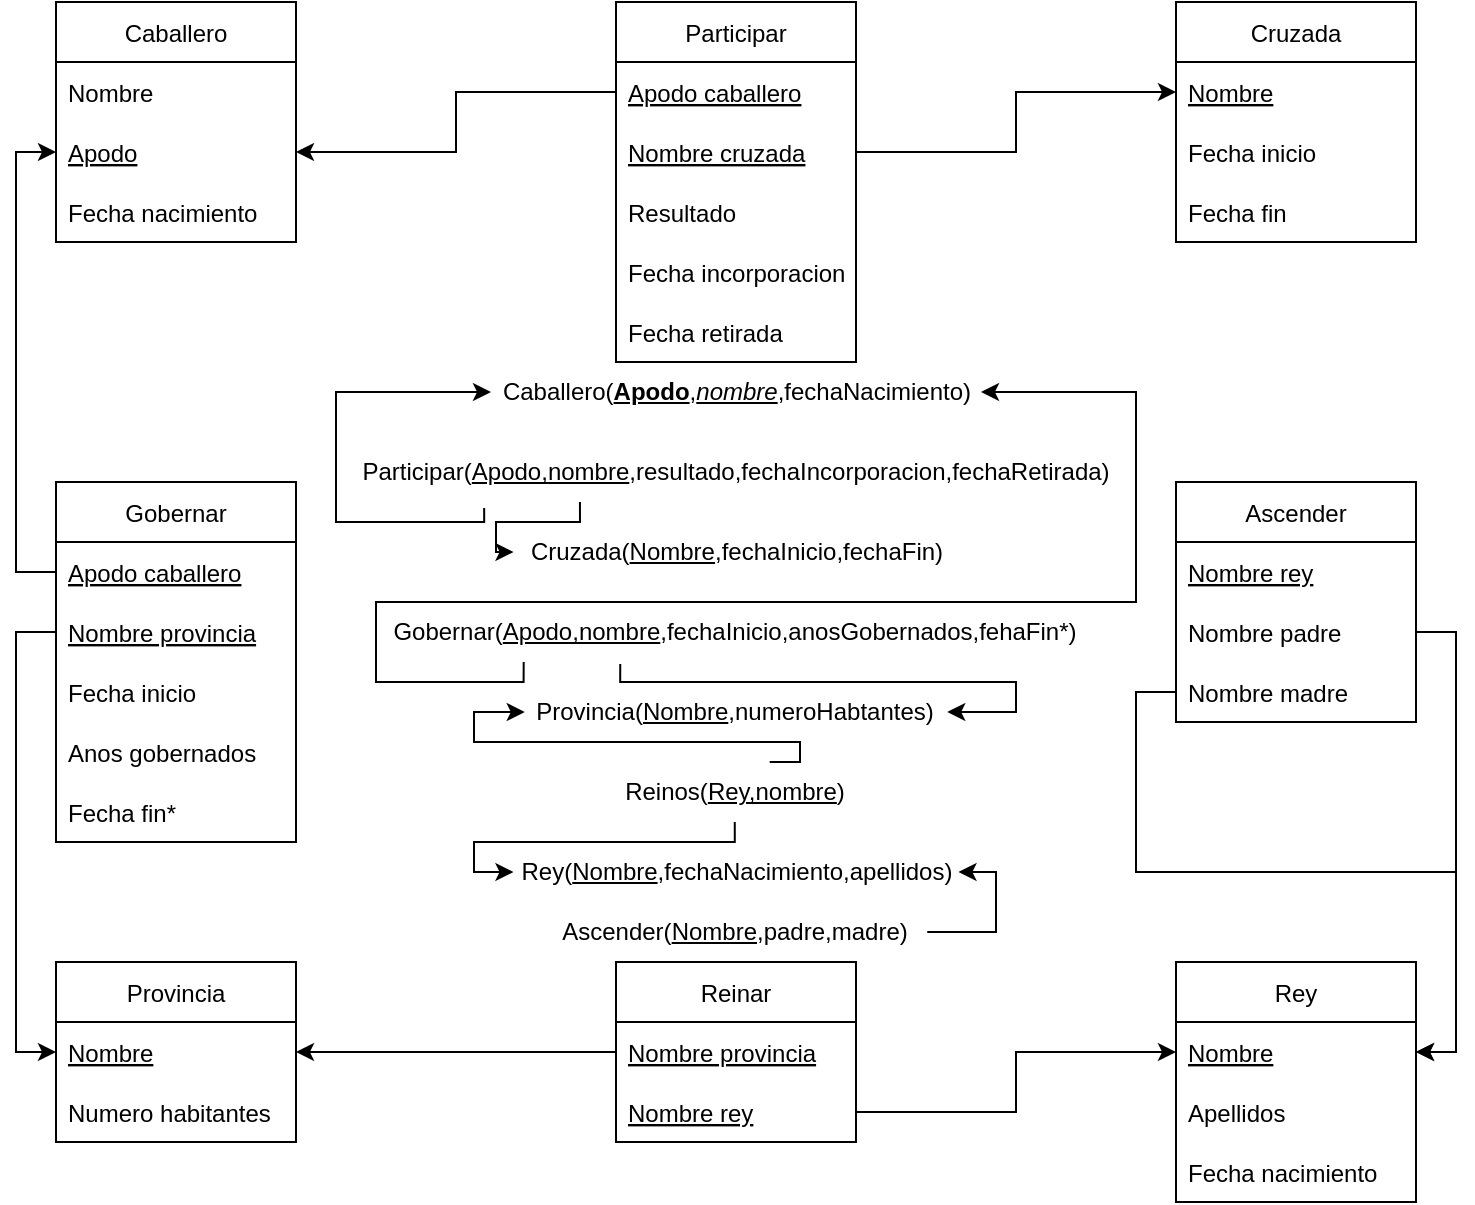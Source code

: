 <mxfile version="20.3.0" type="device"><diagram id="C5RBs43oDa-KdzZeNtuy" name="Cruzadas"><mxGraphModel dx="1102" dy="685" grid="1" gridSize="10" guides="1" tooltips="1" connect="1" arrows="1" fold="1" page="1" pageScale="1" pageWidth="800" pageHeight="800" background="none" math="0" shadow="0"><root><mxCell id="WIyWlLk6GJQsqaUBKTNV-0"/><mxCell id="WIyWlLk6GJQsqaUBKTNV-1" parent="WIyWlLk6GJQsqaUBKTNV-0"/><mxCell id="zkfFHV4jXpPFQw0GAbJ--0" value="Caballero" style="swimlane;fontStyle=0;align=center;verticalAlign=middle;childLayout=stackLayout;horizontal=1;startSize=30;horizontalStack=0;resizeParent=1;resizeLast=0;collapsible=1;marginBottom=0;rounded=0;shadow=0;strokeWidth=1;fontColor=default;" parent="WIyWlLk6GJQsqaUBKTNV-1" vertex="1"><mxGeometry x="40" y="40" width="120" height="120" as="geometry"><mxRectangle x="230" y="140" width="160" height="26" as="alternateBounds"/></mxGeometry></mxCell><mxCell id="zkfFHV4jXpPFQw0GAbJ--1" value="Nombre" style="text;align=left;verticalAlign=middle;spacingLeft=4;spacingRight=4;overflow=hidden;rotatable=0;points=[[0,0.5],[1,0.5]];portConstraint=eastwest;fontStyle=0;rounded=0;" parent="zkfFHV4jXpPFQw0GAbJ--0" vertex="1"><mxGeometry y="30" width="120" height="30" as="geometry"/></mxCell><mxCell id="zkfFHV4jXpPFQw0GAbJ--2" value="Apodo" style="text;align=left;verticalAlign=middle;spacingLeft=4;spacingRight=4;overflow=hidden;rotatable=0;points=[[0,0.5],[1,0.5]];portConstraint=eastwest;rounded=0;shadow=0;html=0;horizontal=1;fontStyle=4" parent="zkfFHV4jXpPFQw0GAbJ--0" vertex="1"><mxGeometry y="60" width="120" height="30" as="geometry"/></mxCell><mxCell id="zkfFHV4jXpPFQw0GAbJ--3" value="Fecha nacimiento" style="text;align=left;verticalAlign=middle;spacingLeft=4;spacingRight=4;overflow=hidden;rotatable=0;points=[[0,0.5],[1,0.5]];portConstraint=eastwest;rounded=0;shadow=0;html=0;" parent="zkfFHV4jXpPFQw0GAbJ--0" vertex="1"><mxGeometry y="90" width="120" height="30" as="geometry"/></mxCell><mxCell id="zkfFHV4jXpPFQw0GAbJ--6" value="Provincia" style="swimlane;fontStyle=0;align=center;verticalAlign=middle;childLayout=stackLayout;horizontal=1;startSize=30;horizontalStack=0;resizeParent=1;resizeLast=0;collapsible=1;marginBottom=0;rounded=0;shadow=0;strokeWidth=1;" parent="WIyWlLk6GJQsqaUBKTNV-1" vertex="1"><mxGeometry x="40" y="520" width="120" height="90" as="geometry"><mxRectangle x="130" y="380" width="160" height="26" as="alternateBounds"/></mxGeometry></mxCell><mxCell id="zkfFHV4jXpPFQw0GAbJ--7" value="Nombre" style="text;align=left;verticalAlign=middle;spacingLeft=4;spacingRight=4;overflow=hidden;rotatable=0;points=[[0,0.5],[1,0.5]];portConstraint=eastwest;rounded=0;fontStyle=4" parent="zkfFHV4jXpPFQw0GAbJ--6" vertex="1"><mxGeometry y="30" width="120" height="30" as="geometry"/></mxCell><mxCell id="zkfFHV4jXpPFQw0GAbJ--8" value="Numero habitantes" style="text;align=left;verticalAlign=middle;spacingLeft=4;spacingRight=4;overflow=hidden;rotatable=0;points=[[0,0.5],[1,0.5]];portConstraint=eastwest;rounded=0;shadow=0;html=0;" parent="zkfFHV4jXpPFQw0GAbJ--6" vertex="1"><mxGeometry y="60" width="120" height="30" as="geometry"/></mxCell><mxCell id="zkfFHV4jXpPFQw0GAbJ--13" value="Rey" style="swimlane;fontStyle=0;align=center;verticalAlign=middle;childLayout=stackLayout;horizontal=1;startSize=30;horizontalStack=0;resizeParent=1;resizeLast=0;collapsible=1;marginBottom=0;rounded=0;shadow=0;strokeWidth=1;" parent="WIyWlLk6GJQsqaUBKTNV-1" vertex="1"><mxGeometry x="600" y="520" width="120" height="120" as="geometry"><mxRectangle x="340" y="380" width="170" height="26" as="alternateBounds"/></mxGeometry></mxCell><mxCell id="zkfFHV4jXpPFQw0GAbJ--14" value="Nombre" style="text;align=left;verticalAlign=middle;spacingLeft=4;spacingRight=4;overflow=hidden;rotatable=0;points=[[0,0.5],[1,0.5]];portConstraint=eastwest;rounded=0;fontStyle=4" parent="zkfFHV4jXpPFQw0GAbJ--13" vertex="1"><mxGeometry y="30" width="120" height="30" as="geometry"/></mxCell><mxCell id="2dF6uYAOw-OJneAnDFp7-5" value="Apellidos" style="text;align=left;verticalAlign=middle;spacingLeft=4;spacingRight=4;overflow=hidden;rotatable=0;points=[[0,0.5],[1,0.5]];portConstraint=eastwest;rounded=0;" parent="zkfFHV4jXpPFQw0GAbJ--13" vertex="1"><mxGeometry y="60" width="120" height="30" as="geometry"/></mxCell><mxCell id="2dF6uYAOw-OJneAnDFp7-6" value="Fecha nacimiento" style="text;align=left;verticalAlign=middle;spacingLeft=4;spacingRight=4;overflow=hidden;rotatable=0;points=[[0,0.5],[1,0.5]];portConstraint=eastwest;rounded=0;" parent="zkfFHV4jXpPFQw0GAbJ--13" vertex="1"><mxGeometry y="90" width="120" height="30" as="geometry"/></mxCell><mxCell id="zkfFHV4jXpPFQw0GAbJ--17" value="Cruzada" style="swimlane;fontStyle=0;align=center;verticalAlign=middle;childLayout=stackLayout;horizontal=1;startSize=30;horizontalStack=0;resizeParent=1;resizeLast=0;collapsible=1;marginBottom=0;rounded=0;shadow=0;strokeWidth=1;" parent="WIyWlLk6GJQsqaUBKTNV-1" vertex="1"><mxGeometry x="600" y="40" width="120" height="120" as="geometry"><mxRectangle x="508" y="120" width="160" height="26" as="alternateBounds"/></mxGeometry></mxCell><mxCell id="zkfFHV4jXpPFQw0GAbJ--18" value="Nombre" style="text;align=left;verticalAlign=middle;spacingLeft=4;spacingRight=4;overflow=hidden;rotatable=0;points=[[0,0.5],[1,0.5]];portConstraint=eastwest;rounded=0;fontStyle=4" parent="zkfFHV4jXpPFQw0GAbJ--17" vertex="1"><mxGeometry y="30" width="120" height="30" as="geometry"/></mxCell><mxCell id="zkfFHV4jXpPFQw0GAbJ--19" value="Fecha inicio" style="text;align=left;verticalAlign=middle;spacingLeft=4;spacingRight=4;overflow=hidden;rotatable=0;points=[[0,0.5],[1,0.5]];portConstraint=eastwest;rounded=0;shadow=0;html=0;" parent="zkfFHV4jXpPFQw0GAbJ--17" vertex="1"><mxGeometry y="60" width="120" height="30" as="geometry"/></mxCell><mxCell id="zkfFHV4jXpPFQw0GAbJ--20" value="Fecha fin" style="text;align=left;verticalAlign=middle;spacingLeft=4;spacingRight=4;overflow=hidden;rotatable=0;points=[[0,0.5],[1,0.5]];portConstraint=eastwest;rounded=0;shadow=0;html=0;" parent="zkfFHV4jXpPFQw0GAbJ--17" vertex="1"><mxGeometry y="90" width="120" height="30" as="geometry"/></mxCell><mxCell id="2dF6uYAOw-OJneAnDFp7-1" value="Participar" style="swimlane;fontStyle=0;childLayout=stackLayout;horizontal=1;startSize=30;horizontalStack=0;resizeParent=1;resizeParentMax=0;resizeLast=0;collapsible=1;marginBottom=0;direction=east;rounded=0;" parent="WIyWlLk6GJQsqaUBKTNV-1" vertex="1"><mxGeometry x="320" y="40" width="120" height="180" as="geometry"/></mxCell><mxCell id="Q_0dgKIezftiv335Geiv-6" value="Apodo caballero" style="text;strokeColor=none;fillColor=none;align=left;verticalAlign=middle;spacingLeft=4;spacingRight=4;overflow=hidden;points=[[0,0.5],[1,0.5]];portConstraint=eastwest;rotatable=0;rounded=0;fontStyle=4" parent="2dF6uYAOw-OJneAnDFp7-1" vertex="1"><mxGeometry y="30" width="120" height="30" as="geometry"/></mxCell><mxCell id="Q_0dgKIezftiv335Geiv-7" value="Nombre cruzada" style="text;strokeColor=none;fillColor=none;align=left;verticalAlign=middle;spacingLeft=4;spacingRight=4;overflow=hidden;points=[[0,0.5],[1,0.5]];portConstraint=eastwest;rotatable=0;rounded=0;fontStyle=4" parent="2dF6uYAOw-OJneAnDFp7-1" vertex="1"><mxGeometry y="60" width="120" height="30" as="geometry"/></mxCell><mxCell id="2dF6uYAOw-OJneAnDFp7-2" value="Resultado" style="text;strokeColor=none;fillColor=none;align=left;verticalAlign=middle;spacingLeft=4;spacingRight=4;overflow=hidden;points=[[0,0.5],[1,0.5]];portConstraint=eastwest;rotatable=0;rounded=0;" parent="2dF6uYAOw-OJneAnDFp7-1" vertex="1"><mxGeometry y="90" width="120" height="30" as="geometry"/></mxCell><mxCell id="2dF6uYAOw-OJneAnDFp7-3" value="Fecha incorporacion" style="text;strokeColor=none;fillColor=none;align=left;verticalAlign=middle;spacingLeft=4;spacingRight=4;overflow=hidden;points=[[0,0.5],[1,0.5]];portConstraint=eastwest;rotatable=0;rounded=0;" parent="2dF6uYAOw-OJneAnDFp7-1" vertex="1"><mxGeometry y="120" width="120" height="30" as="geometry"/></mxCell><mxCell id="2dF6uYAOw-OJneAnDFp7-4" value="Fecha retirada" style="text;strokeColor=none;fillColor=none;align=left;verticalAlign=middle;spacingLeft=4;spacingRight=4;overflow=hidden;points=[[0,0.5],[1,0.5]];portConstraint=eastwest;rotatable=0;rounded=0;" parent="2dF6uYAOw-OJneAnDFp7-1" vertex="1"><mxGeometry y="150" width="120" height="30" as="geometry"/></mxCell><mxCell id="Q_0dgKIezftiv335Geiv-0" value="Gobernar" style="swimlane;fontStyle=0;childLayout=stackLayout;horizontal=1;startSize=30;horizontalStack=0;resizeParent=1;resizeParentMax=0;resizeLast=0;collapsible=1;marginBottom=0;direction=east;rounded=0;" parent="WIyWlLk6GJQsqaUBKTNV-1" vertex="1"><mxGeometry x="40" y="280" width="120" height="180" as="geometry"/></mxCell><mxCell id="Q_0dgKIezftiv335Geiv-4" value="Apodo caballero" style="text;strokeColor=none;fillColor=none;align=left;verticalAlign=middle;spacingLeft=4;spacingRight=4;overflow=hidden;points=[[0,0.5],[1,0.5]];portConstraint=eastwest;rotatable=0;rounded=0;fontStyle=4" parent="Q_0dgKIezftiv335Geiv-0" vertex="1"><mxGeometry y="30" width="120" height="30" as="geometry"/></mxCell><mxCell id="Q_0dgKIezftiv335Geiv-5" value="Nombre provincia" style="text;strokeColor=none;fillColor=none;align=left;verticalAlign=middle;spacingLeft=4;spacingRight=4;overflow=hidden;points=[[0,0.5],[1,0.5]];portConstraint=eastwest;rotatable=0;rounded=0;fontStyle=4" parent="Q_0dgKIezftiv335Geiv-0" vertex="1"><mxGeometry y="60" width="120" height="30" as="geometry"/></mxCell><mxCell id="Q_0dgKIezftiv335Geiv-1" value="Fecha inicio" style="text;strokeColor=none;fillColor=none;align=left;verticalAlign=middle;spacingLeft=4;spacingRight=4;overflow=hidden;points=[[0,0.5],[1,0.5]];portConstraint=eastwest;rotatable=0;rounded=0;" parent="Q_0dgKIezftiv335Geiv-0" vertex="1"><mxGeometry y="90" width="120" height="30" as="geometry"/></mxCell><mxCell id="Q_0dgKIezftiv335Geiv-2" value="Anos gobernados" style="text;strokeColor=none;fillColor=none;align=left;verticalAlign=middle;spacingLeft=4;spacingRight=4;overflow=hidden;points=[[0,0.5],[1,0.5]];portConstraint=eastwest;rotatable=0;rounded=0;" parent="Q_0dgKIezftiv335Geiv-0" vertex="1"><mxGeometry y="120" width="120" height="30" as="geometry"/></mxCell><mxCell id="Q_0dgKIezftiv335Geiv-3" value="Fecha fin*" style="text;strokeColor=none;fillColor=none;align=left;verticalAlign=middle;spacingLeft=4;spacingRight=4;overflow=hidden;points=[[0,0.5],[1,0.5]];portConstraint=eastwest;rotatable=0;rounded=0;" parent="Q_0dgKIezftiv335Geiv-0" vertex="1"><mxGeometry y="150" width="120" height="30" as="geometry"/></mxCell><mxCell id="Q_0dgKIezftiv335Geiv-8" style="edgeStyle=orthogonalEdgeStyle;rounded=0;orthogonalLoop=1;jettySize=auto;html=1;exitX=0;exitY=0.5;exitDx=0;exitDy=0;entryX=1;entryY=0.5;entryDx=0;entryDy=0;" parent="WIyWlLk6GJQsqaUBKTNV-1" source="Q_0dgKIezftiv335Geiv-6" target="zkfFHV4jXpPFQw0GAbJ--2" edge="1"><mxGeometry relative="1" as="geometry"><mxPoint x="310" y="90" as="sourcePoint"/><mxPoint x="220" y="170" as="targetPoint"/></mxGeometry></mxCell><mxCell id="Q_0dgKIezftiv335Geiv-9" style="edgeStyle=orthogonalEdgeStyle;rounded=0;orthogonalLoop=1;jettySize=auto;html=1;exitX=1;exitY=0.5;exitDx=0;exitDy=0;entryX=0;entryY=0.5;entryDx=0;entryDy=0;" parent="WIyWlLk6GJQsqaUBKTNV-1" source="Q_0dgKIezftiv335Geiv-7" target="zkfFHV4jXpPFQw0GAbJ--18" edge="1"><mxGeometry relative="1" as="geometry"><mxPoint x="550" y="140" as="targetPoint"/></mxGeometry></mxCell><mxCell id="Q_0dgKIezftiv335Geiv-10" style="edgeStyle=orthogonalEdgeStyle;rounded=0;orthogonalLoop=1;jettySize=auto;html=1;exitX=0;exitY=0.5;exitDx=0;exitDy=0;entryX=0;entryY=0.5;entryDx=0;entryDy=0;" parent="WIyWlLk6GJQsqaUBKTNV-1" source="Q_0dgKIezftiv335Geiv-4" target="zkfFHV4jXpPFQw0GAbJ--2" edge="1"><mxGeometry relative="1" as="geometry"><mxPoint x="80" y="220" as="targetPoint"/></mxGeometry></mxCell><mxCell id="Q_0dgKIezftiv335Geiv-11" style="edgeStyle=orthogonalEdgeStyle;rounded=0;orthogonalLoop=1;jettySize=auto;html=1;exitX=0;exitY=0.5;exitDx=0;exitDy=0;entryX=0;entryY=0.5;entryDx=0;entryDy=0;" parent="WIyWlLk6GJQsqaUBKTNV-1" source="Q_0dgKIezftiv335Geiv-5" target="zkfFHV4jXpPFQw0GAbJ--7" edge="1"><mxGeometry relative="1" as="geometry"><mxPoint x="50" y="480" as="targetPoint"/></mxGeometry></mxCell><mxCell id="Q_0dgKIezftiv335Geiv-12" value="Reinar" style="swimlane;fontStyle=0;childLayout=stackLayout;horizontal=1;startSize=30;horizontalStack=0;resizeParent=1;resizeParentMax=0;resizeLast=0;collapsible=1;marginBottom=0;" parent="WIyWlLk6GJQsqaUBKTNV-1" vertex="1"><mxGeometry x="320" y="520" width="120" height="90" as="geometry"/></mxCell><mxCell id="Q_0dgKIezftiv335Geiv-13" value="Nombre provincia" style="text;strokeColor=none;fillColor=none;align=left;verticalAlign=middle;spacingLeft=4;spacingRight=4;overflow=hidden;points=[[0,0.5],[1,0.5]];portConstraint=eastwest;rotatable=0;fontStyle=4" parent="Q_0dgKIezftiv335Geiv-12" vertex="1"><mxGeometry y="30" width="120" height="30" as="geometry"/></mxCell><mxCell id="Q_0dgKIezftiv335Geiv-14" value="Nombre rey" style="text;strokeColor=none;fillColor=none;align=left;verticalAlign=middle;spacingLeft=4;spacingRight=4;overflow=hidden;points=[[0,0.5],[1,0.5]];portConstraint=eastwest;rotatable=0;fontStyle=4" parent="Q_0dgKIezftiv335Geiv-12" vertex="1"><mxGeometry y="60" width="120" height="30" as="geometry"/></mxCell><mxCell id="Q_0dgKIezftiv335Geiv-16" value="Ascender" style="swimlane;fontStyle=0;childLayout=stackLayout;horizontal=1;startSize=30;horizontalStack=0;resizeParent=1;resizeParentMax=0;resizeLast=0;collapsible=1;marginBottom=0;" parent="WIyWlLk6GJQsqaUBKTNV-1" vertex="1"><mxGeometry x="600" y="280" width="120" height="120" as="geometry"/></mxCell><mxCell id="Q_0dgKIezftiv335Geiv-17" value="Nombre rey" style="text;strokeColor=none;fillColor=none;align=left;verticalAlign=middle;spacingLeft=4;spacingRight=4;overflow=hidden;points=[[0,0.5],[1,0.5]];portConstraint=eastwest;rotatable=0;fontStyle=4" parent="Q_0dgKIezftiv335Geiv-16" vertex="1"><mxGeometry y="30" width="120" height="30" as="geometry"/></mxCell><mxCell id="l50vSw7MxWmEhPLEtWWg-9" value="Nombre padre" style="text;align=left;verticalAlign=middle;spacingLeft=4;spacingRight=4;overflow=hidden;rotatable=0;points=[[0,0.5],[1,0.5]];portConstraint=eastwest;rounded=0;" vertex="1" parent="Q_0dgKIezftiv335Geiv-16"><mxGeometry y="60" width="120" height="30" as="geometry"/></mxCell><mxCell id="l50vSw7MxWmEhPLEtWWg-10" value="Nombre madre" style="text;strokeColor=none;fillColor=none;align=left;verticalAlign=middle;spacingLeft=4;spacingRight=4;overflow=hidden;points=[[0,0.5],[1,0.5]];portConstraint=eastwest;rotatable=0;fontStyle=0" vertex="1" parent="Q_0dgKIezftiv335Geiv-16"><mxGeometry y="90" width="120" height="30" as="geometry"/></mxCell><mxCell id="Q_0dgKIezftiv335Geiv-20" style="edgeStyle=orthogonalEdgeStyle;rounded=0;orthogonalLoop=1;jettySize=auto;html=1;exitX=0;exitY=0.5;exitDx=0;exitDy=0;entryX=1;entryY=0.5;entryDx=0;entryDy=0;" parent="WIyWlLk6GJQsqaUBKTNV-1" source="Q_0dgKIezftiv335Geiv-13" target="zkfFHV4jXpPFQw0GAbJ--7" edge="1"><mxGeometry relative="1" as="geometry"><mxPoint x="240" y="500" as="targetPoint"/></mxGeometry></mxCell><mxCell id="Q_0dgKIezftiv335Geiv-21" style="edgeStyle=orthogonalEdgeStyle;rounded=0;orthogonalLoop=1;jettySize=auto;html=1;exitX=1;exitY=0.5;exitDx=0;exitDy=0;entryX=0;entryY=0.5;entryDx=0;entryDy=0;" parent="WIyWlLk6GJQsqaUBKTNV-1" source="Q_0dgKIezftiv335Geiv-14" target="zkfFHV4jXpPFQw0GAbJ--14" edge="1"><mxGeometry relative="1" as="geometry"><mxPoint x="540" y="610" as="targetPoint"/></mxGeometry></mxCell><mxCell id="Q_0dgKIezftiv335Geiv-22" style="edgeStyle=orthogonalEdgeStyle;rounded=0;orthogonalLoop=1;jettySize=auto;html=1;exitX=1;exitY=0.5;exitDx=0;exitDy=0;entryX=1;entryY=0.5;entryDx=0;entryDy=0;" parent="WIyWlLk6GJQsqaUBKTNV-1" source="l50vSw7MxWmEhPLEtWWg-9" target="zkfFHV4jXpPFQw0GAbJ--14" edge="1"><mxGeometry relative="1" as="geometry"><mxPoint x="780" y="610" as="targetPoint"/></mxGeometry></mxCell><mxCell id="Q_0dgKIezftiv335Geiv-23" style="edgeStyle=orthogonalEdgeStyle;rounded=0;orthogonalLoop=1;jettySize=auto;html=1;exitX=0;exitY=0.5;exitDx=0;exitDy=0;entryX=1;entryY=0.5;entryDx=0;entryDy=0;" parent="WIyWlLk6GJQsqaUBKTNV-1" source="l50vSw7MxWmEhPLEtWWg-10" target="zkfFHV4jXpPFQw0GAbJ--14" edge="1"><mxGeometry relative="1" as="geometry"/></mxCell><mxCell id="l50vSw7MxWmEhPLEtWWg-6" style="edgeStyle=orthogonalEdgeStyle;rounded=0;orthogonalLoop=1;jettySize=auto;html=1;fontSize=12;exitX=0.174;exitY=1.1;exitDx=0;exitDy=0;entryX=0;entryY=0.5;entryDx=0;entryDy=0;exitPerimeter=0;" edge="1" parent="WIyWlLk6GJQsqaUBKTNV-1" source="l50vSw7MxWmEhPLEtWWg-1" target="l50vSw7MxWmEhPLEtWWg-0"><mxGeometry relative="1" as="geometry"><mxPoint x="180" y="240" as="targetPoint"/><Array as="points"><mxPoint x="254" y="300"/><mxPoint x="180" y="300"/><mxPoint x="180" y="235"/></Array></mxGeometry></mxCell><mxCell id="l50vSw7MxWmEhPLEtWWg-0" value="Caballero(&lt;u&gt;&lt;font style=&quot;font-size: 12px;&quot;&gt;&lt;b&gt;Apodo&lt;/b&gt;&lt;/font&gt;&lt;/u&gt;,&lt;u&gt;&lt;i&gt;nombre&lt;/i&gt;&lt;/u&gt;,fechaNacimiento)" style="text;html=1;strokeColor=none;fillColor=none;align=center;verticalAlign=middle;whiteSpace=wrap;rounded=0;" vertex="1" parent="WIyWlLk6GJQsqaUBKTNV-1"><mxGeometry x="257.5" y="220" width="245" height="30" as="geometry"/></mxCell><mxCell id="l50vSw7MxWmEhPLEtWWg-1" value="Participar(&lt;u&gt;Apodo,nombre&lt;/u&gt;,resultado,fechaIncorporacion,fechaRetirada)" style="text;html=1;strokeColor=none;fillColor=none;align=center;verticalAlign=middle;whiteSpace=wrap;rounded=0;" vertex="1" parent="WIyWlLk6GJQsqaUBKTNV-1"><mxGeometry x="186.87" y="260" width="386.25" height="30" as="geometry"/></mxCell><mxCell id="l50vSw7MxWmEhPLEtWWg-3" value="Cruzada(&lt;u&gt;Nombre&lt;/u&gt;,fechaInicio,fechaFin)" style="text;html=1;strokeColor=none;fillColor=none;align=center;verticalAlign=middle;whiteSpace=wrap;rounded=0;" vertex="1" parent="WIyWlLk6GJQsqaUBKTNV-1"><mxGeometry x="268.76" y="300" width="222.5" height="30" as="geometry"/></mxCell><mxCell id="l50vSw7MxWmEhPLEtWWg-13" style="edgeStyle=orthogonalEdgeStyle;rounded=0;orthogonalLoop=1;jettySize=auto;html=1;exitX=0.337;exitY=1.033;exitDx=0;exitDy=0;fontSize=12;exitPerimeter=0;entryX=1;entryY=0.5;entryDx=0;entryDy=0;" edge="1" parent="WIyWlLk6GJQsqaUBKTNV-1" source="l50vSw7MxWmEhPLEtWWg-4" target="l50vSw7MxWmEhPLEtWWg-11"><mxGeometry relative="1" as="geometry"><mxPoint x="270" y="450" as="targetPoint"/><Array as="points"><mxPoint x="322" y="380"/><mxPoint x="520" y="380"/><mxPoint x="520" y="395"/></Array></mxGeometry></mxCell><mxCell id="l50vSw7MxWmEhPLEtWWg-16" style="edgeStyle=orthogonalEdgeStyle;rounded=0;orthogonalLoop=1;jettySize=auto;html=1;exitX=0.201;exitY=1;exitDx=0;exitDy=0;entryX=1;entryY=0.5;entryDx=0;entryDy=0;fontSize=12;exitPerimeter=0;" edge="1" parent="WIyWlLk6GJQsqaUBKTNV-1" source="l50vSw7MxWmEhPLEtWWg-4" target="l50vSw7MxWmEhPLEtWWg-0"><mxGeometry relative="1" as="geometry"><Array as="points"><mxPoint x="274" y="380"/><mxPoint x="200" y="380"/><mxPoint x="200" y="340"/><mxPoint x="580" y="340"/><mxPoint x="580" y="235"/></Array></mxGeometry></mxCell><mxCell id="l50vSw7MxWmEhPLEtWWg-4" value="Gobernar(&lt;u&gt;Apodo,nombre&lt;/u&gt;,fechaInicio,anosGobernados,fehaFin*)" style="text;html=1;strokeColor=none;fillColor=none;align=center;verticalAlign=middle;whiteSpace=wrap;rounded=0;" vertex="1" parent="WIyWlLk6GJQsqaUBKTNV-1"><mxGeometry x="202.49" y="340" width="355" height="30" as="geometry"/></mxCell><mxCell id="l50vSw7MxWmEhPLEtWWg-7" style="edgeStyle=orthogonalEdgeStyle;rounded=0;orthogonalLoop=1;jettySize=auto;html=1;exitX=0.298;exitY=1;exitDx=0;exitDy=0;fontSize=12;exitPerimeter=0;" edge="1" parent="WIyWlLk6GJQsqaUBKTNV-1" source="l50vSw7MxWmEhPLEtWWg-1" target="l50vSw7MxWmEhPLEtWWg-3"><mxGeometry relative="1" as="geometry"><mxPoint x="300" y="350" as="targetPoint"/><Array as="points"><mxPoint x="302" y="300"/><mxPoint x="260" y="300"/><mxPoint x="260" y="315"/></Array></mxGeometry></mxCell><mxCell id="l50vSw7MxWmEhPLEtWWg-11" value="Provincia(&lt;u&gt;Nombre&lt;/u&gt;,numeroHabtantes)" style="text;html=1;strokeColor=none;fillColor=none;align=center;verticalAlign=middle;whiteSpace=wrap;rounded=0;" vertex="1" parent="WIyWlLk6GJQsqaUBKTNV-1"><mxGeometry x="274.38" y="380" width="211.24" height="30" as="geometry"/></mxCell><mxCell id="l50vSw7MxWmEhPLEtWWg-20" style="edgeStyle=orthogonalEdgeStyle;rounded=0;orthogonalLoop=1;jettySize=auto;html=1;exitX=0.644;exitY=0;exitDx=0;exitDy=0;entryX=0;entryY=0.5;entryDx=0;entryDy=0;fontSize=12;exitPerimeter=0;" edge="1" parent="WIyWlLk6GJQsqaUBKTNV-1" source="l50vSw7MxWmEhPLEtWWg-17" target="l50vSw7MxWmEhPLEtWWg-11"><mxGeometry relative="1" as="geometry"><Array as="points"><mxPoint x="412" y="410"/><mxPoint x="249" y="410"/><mxPoint x="249" y="395"/></Array></mxGeometry></mxCell><mxCell id="l50vSw7MxWmEhPLEtWWg-21" style="edgeStyle=orthogonalEdgeStyle;rounded=0;orthogonalLoop=1;jettySize=auto;html=1;exitX=0.5;exitY=1;exitDx=0;exitDy=0;entryX=0;entryY=0.5;entryDx=0;entryDy=0;fontSize=12;" edge="1" parent="WIyWlLk6GJQsqaUBKTNV-1" source="l50vSw7MxWmEhPLEtWWg-17" target="l50vSw7MxWmEhPLEtWWg-18"><mxGeometry relative="1" as="geometry"><Array as="points"><mxPoint x="380" y="460"/><mxPoint x="249" y="460"/><mxPoint x="249" y="475"/></Array></mxGeometry></mxCell><mxCell id="l50vSw7MxWmEhPLEtWWg-17" value="Reinos(&lt;u&gt;Rey,nombre&lt;/u&gt;)" style="text;html=1;strokeColor=none;fillColor=none;align=center;verticalAlign=middle;whiteSpace=wrap;rounded=0;" vertex="1" parent="WIyWlLk6GJQsqaUBKTNV-1"><mxGeometry x="318.76" y="420" width="121.24" height="30" as="geometry"/></mxCell><mxCell id="l50vSw7MxWmEhPLEtWWg-18" value="Rey(&lt;u&gt;Nombre&lt;/u&gt;,fechaNacimiento,apellidos)" style="text;html=1;strokeColor=none;fillColor=none;align=center;verticalAlign=middle;whiteSpace=wrap;rounded=0;" vertex="1" parent="WIyWlLk6GJQsqaUBKTNV-1"><mxGeometry x="268.74" y="460" width="222.5" height="30" as="geometry"/></mxCell><mxCell id="l50vSw7MxWmEhPLEtWWg-24" style="edgeStyle=orthogonalEdgeStyle;rounded=0;orthogonalLoop=1;jettySize=auto;html=1;exitX=1;exitY=0.5;exitDx=0;exitDy=0;entryX=1;entryY=0.5;entryDx=0;entryDy=0;fontSize=12;" edge="1" parent="WIyWlLk6GJQsqaUBKTNV-1" source="l50vSw7MxWmEhPLEtWWg-22" target="l50vSw7MxWmEhPLEtWWg-18"><mxGeometry relative="1" as="geometry"><Array as="points"><mxPoint x="510" y="505"/><mxPoint x="510" y="475"/></Array></mxGeometry></mxCell><mxCell id="l50vSw7MxWmEhPLEtWWg-22" value="Ascender(&lt;u&gt;Nombre&lt;/u&gt;,padre,madre)" style="text;html=1;strokeColor=none;fillColor=none;align=center;verticalAlign=middle;whiteSpace=wrap;rounded=0;" vertex="1" parent="WIyWlLk6GJQsqaUBKTNV-1"><mxGeometry x="284.38" y="490" width="191.24" height="30" as="geometry"/></mxCell></root></mxGraphModel></diagram></mxfile>